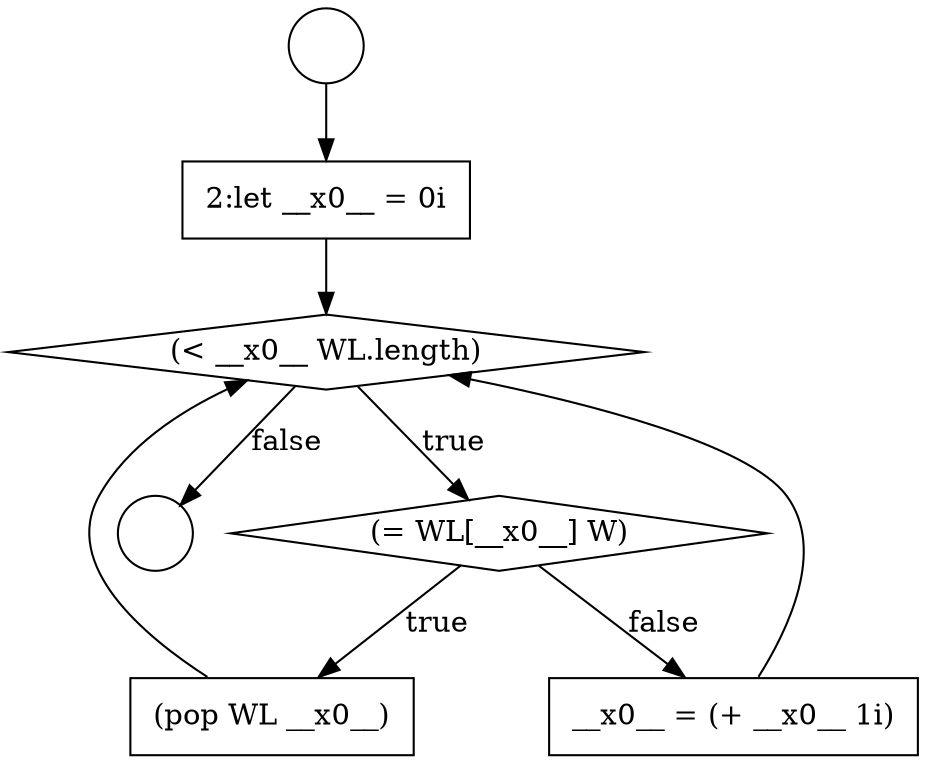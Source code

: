 digraph {
  node16520 [shape=circle label=" " color="black" fillcolor="white" style=filled]
  node16523 [shape=diamond, label=<<font color="black">(&lt; __x0__ WL.length)</font>> color="black" fillcolor="white" style=filled]
  node16524 [shape=diamond, label=<<font color="black">(= WL[__x0__] W)</font>> color="black" fillcolor="white" style=filled]
  node16525 [shape=none, margin=0, label=<<font color="black">
    <table border="0" cellborder="1" cellspacing="0" cellpadding="10">
      <tr><td align="left">(pop WL __x0__)</td></tr>
    </table>
  </font>> color="black" fillcolor="white" style=filled]
  node16521 [shape=circle label=" " color="black" fillcolor="white" style=filled]
  node16526 [shape=none, margin=0, label=<<font color="black">
    <table border="0" cellborder="1" cellspacing="0" cellpadding="10">
      <tr><td align="left">__x0__ = (+ __x0__ 1i)</td></tr>
    </table>
  </font>> color="black" fillcolor="white" style=filled]
  node16522 [shape=none, margin=0, label=<<font color="black">
    <table border="0" cellborder="1" cellspacing="0" cellpadding="10">
      <tr><td align="left">2:let __x0__ = 0i</td></tr>
    </table>
  </font>> color="black" fillcolor="white" style=filled]
  node16526 -> node16523 [ color="black"]
  node16522 -> node16523 [ color="black"]
  node16523 -> node16524 [label=<<font color="black">true</font>> color="black"]
  node16523 -> node16521 [label=<<font color="black">false</font>> color="black"]
  node16524 -> node16525 [label=<<font color="black">true</font>> color="black"]
  node16524 -> node16526 [label=<<font color="black">false</font>> color="black"]
  node16525 -> node16523 [ color="black"]
  node16520 -> node16522 [ color="black"]
}
